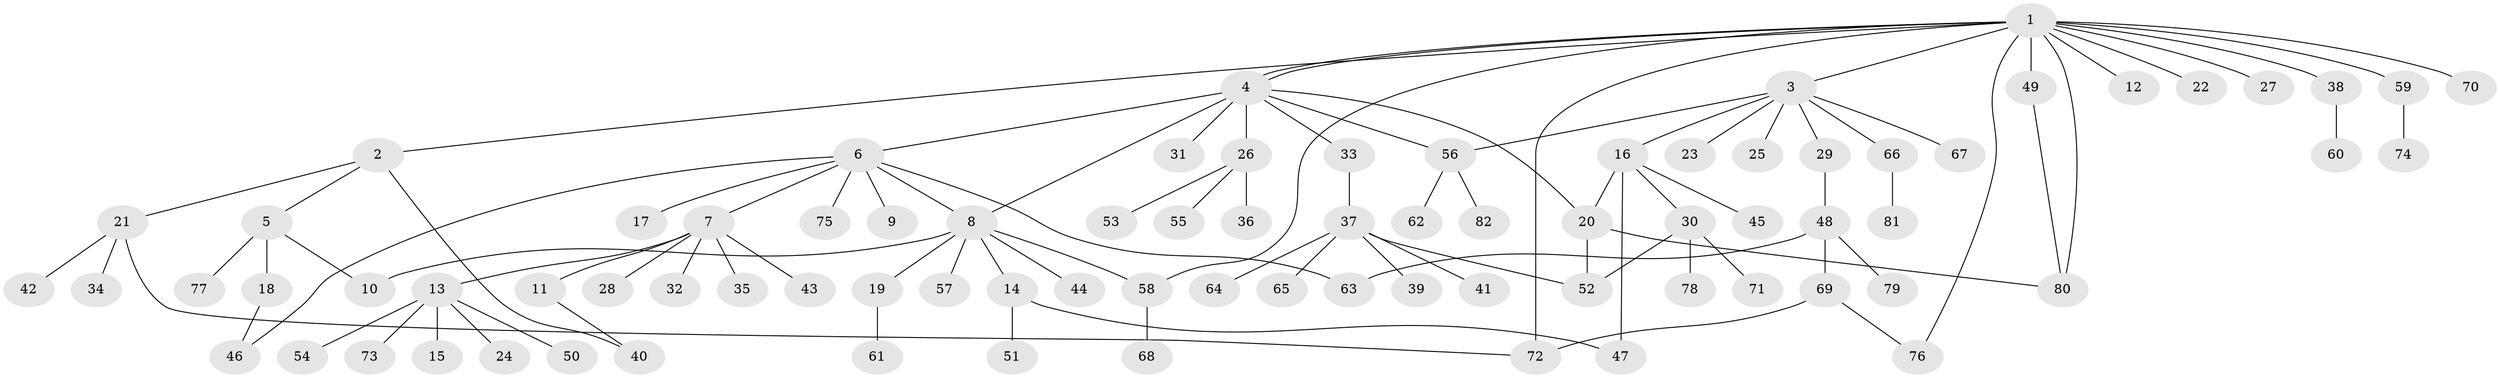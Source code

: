 // Generated by graph-tools (version 1.1) at 2025/46/03/09/25 04:46:52]
// undirected, 82 vertices, 98 edges
graph export_dot {
graph [start="1"]
  node [color=gray90,style=filled];
  1;
  2;
  3;
  4;
  5;
  6;
  7;
  8;
  9;
  10;
  11;
  12;
  13;
  14;
  15;
  16;
  17;
  18;
  19;
  20;
  21;
  22;
  23;
  24;
  25;
  26;
  27;
  28;
  29;
  30;
  31;
  32;
  33;
  34;
  35;
  36;
  37;
  38;
  39;
  40;
  41;
  42;
  43;
  44;
  45;
  46;
  47;
  48;
  49;
  50;
  51;
  52;
  53;
  54;
  55;
  56;
  57;
  58;
  59;
  60;
  61;
  62;
  63;
  64;
  65;
  66;
  67;
  68;
  69;
  70;
  71;
  72;
  73;
  74;
  75;
  76;
  77;
  78;
  79;
  80;
  81;
  82;
  1 -- 2;
  1 -- 3;
  1 -- 4;
  1 -- 4;
  1 -- 12;
  1 -- 22;
  1 -- 27;
  1 -- 38;
  1 -- 49;
  1 -- 58;
  1 -- 59;
  1 -- 70;
  1 -- 72;
  1 -- 76;
  1 -- 80;
  2 -- 5;
  2 -- 21;
  2 -- 40;
  3 -- 16;
  3 -- 23;
  3 -- 25;
  3 -- 29;
  3 -- 56;
  3 -- 66;
  3 -- 67;
  4 -- 6;
  4 -- 8;
  4 -- 20;
  4 -- 26;
  4 -- 31;
  4 -- 33;
  4 -- 56;
  5 -- 10;
  5 -- 18;
  5 -- 77;
  6 -- 7;
  6 -- 8;
  6 -- 9;
  6 -- 17;
  6 -- 46;
  6 -- 63;
  6 -- 75;
  7 -- 11;
  7 -- 13;
  7 -- 28;
  7 -- 32;
  7 -- 35;
  7 -- 43;
  8 -- 10;
  8 -- 14;
  8 -- 19;
  8 -- 44;
  8 -- 57;
  8 -- 58;
  11 -- 40;
  13 -- 15;
  13 -- 24;
  13 -- 50;
  13 -- 54;
  13 -- 73;
  14 -- 47;
  14 -- 51;
  16 -- 20;
  16 -- 30;
  16 -- 45;
  16 -- 47;
  18 -- 46;
  19 -- 61;
  20 -- 52;
  20 -- 80;
  21 -- 34;
  21 -- 42;
  21 -- 72;
  26 -- 36;
  26 -- 53;
  26 -- 55;
  29 -- 48;
  30 -- 52;
  30 -- 71;
  30 -- 78;
  33 -- 37;
  37 -- 39;
  37 -- 41;
  37 -- 52;
  37 -- 64;
  37 -- 65;
  38 -- 60;
  48 -- 63;
  48 -- 69;
  48 -- 79;
  49 -- 80;
  56 -- 62;
  56 -- 82;
  58 -- 68;
  59 -- 74;
  66 -- 81;
  69 -- 72;
  69 -- 76;
}
